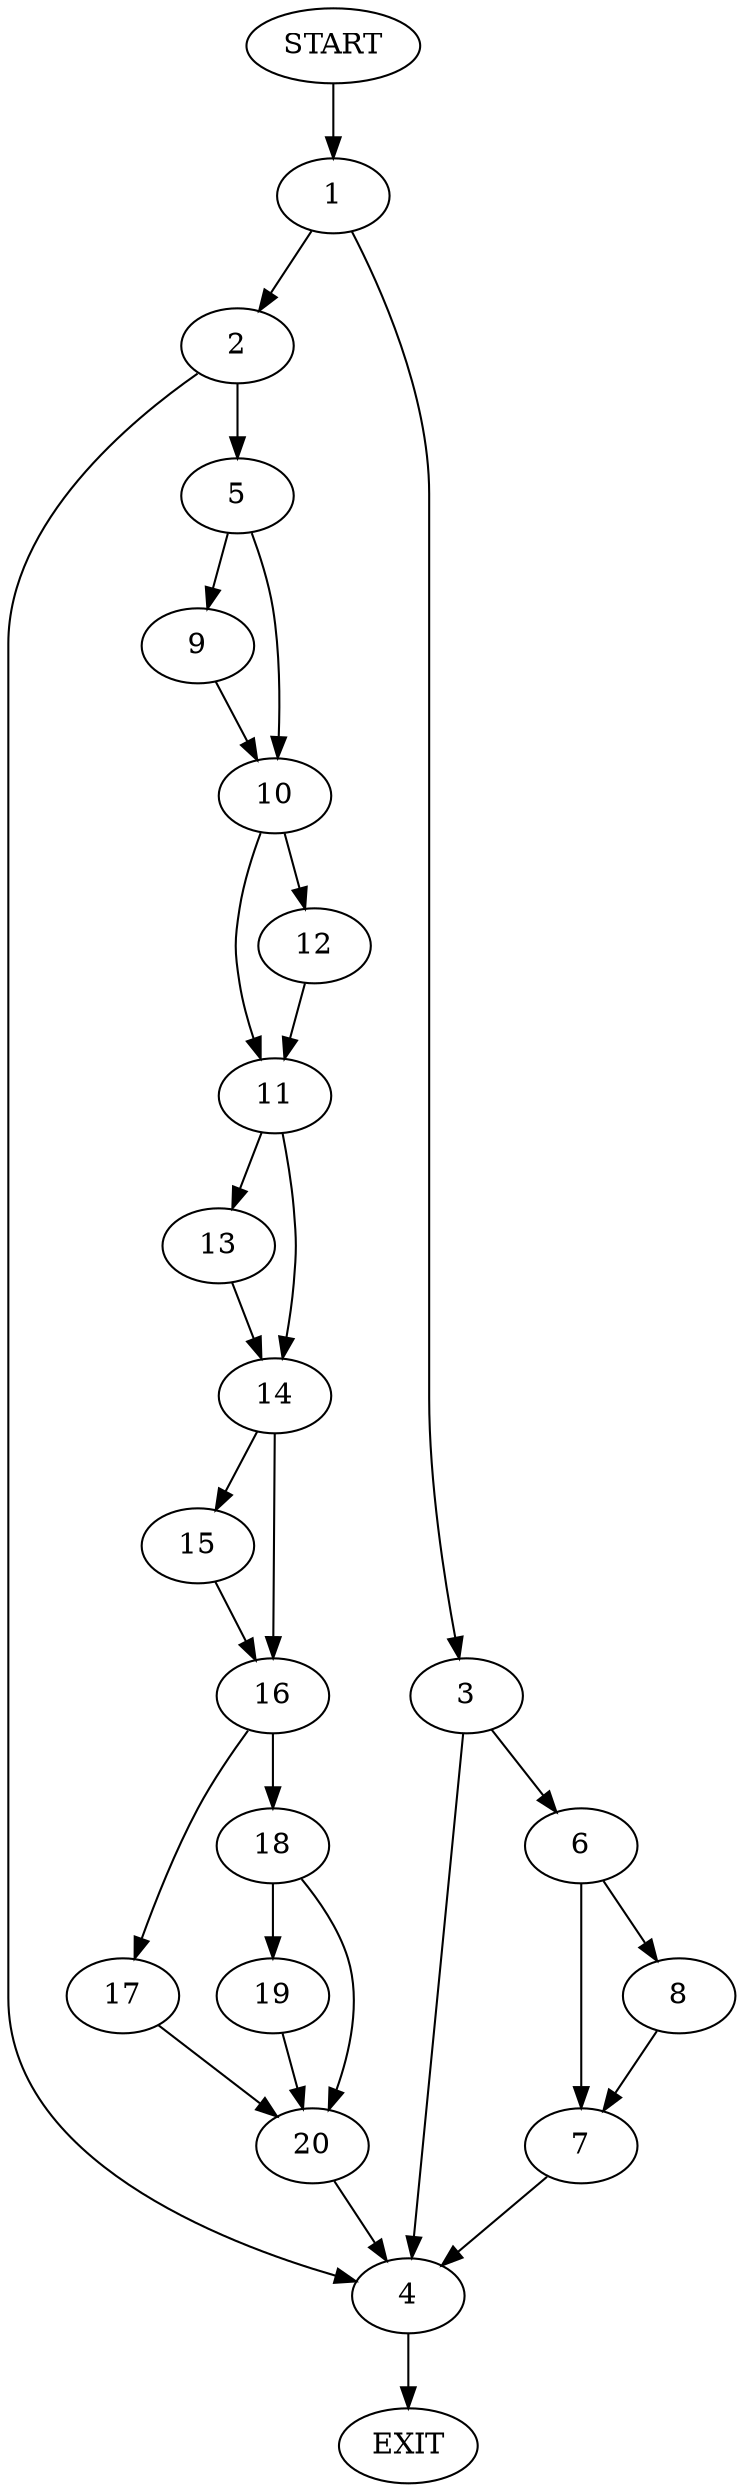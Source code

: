 digraph {
0 [label="START"]
21 [label="EXIT"]
0 -> 1
1 -> 2
1 -> 3
2 -> 4
2 -> 5
3 -> 4
3 -> 6
4 -> 21
6 -> 7
6 -> 8
7 -> 4
8 -> 7
5 -> 9
5 -> 10
10 -> 11
10 -> 12
9 -> 10
12 -> 11
11 -> 13
11 -> 14
14 -> 15
14 -> 16
13 -> 14
16 -> 17
16 -> 18
15 -> 16
18 -> 19
18 -> 20
17 -> 20
20 -> 4
19 -> 20
}
